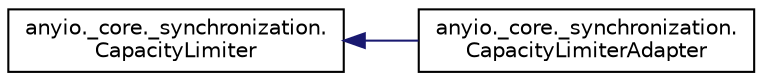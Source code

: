 digraph "Graphical Class Hierarchy"
{
 // LATEX_PDF_SIZE
  edge [fontname="Helvetica",fontsize="10",labelfontname="Helvetica",labelfontsize="10"];
  node [fontname="Helvetica",fontsize="10",shape=record];
  rankdir="LR";
  Node0 [label="anyio._core._synchronization.\lCapacityLimiter",height=0.2,width=0.4,color="black", fillcolor="white", style="filled",URL="$classanyio_1_1__core_1_1__synchronization_1_1CapacityLimiter.html",tooltip=" "];
  Node0 -> Node1 [dir="back",color="midnightblue",fontsize="10",style="solid",fontname="Helvetica"];
  Node1 [label="anyio._core._synchronization.\lCapacityLimiterAdapter",height=0.2,width=0.4,color="black", fillcolor="white", style="filled",URL="$classanyio_1_1__core_1_1__synchronization_1_1CapacityLimiterAdapter.html",tooltip=" "];
}
